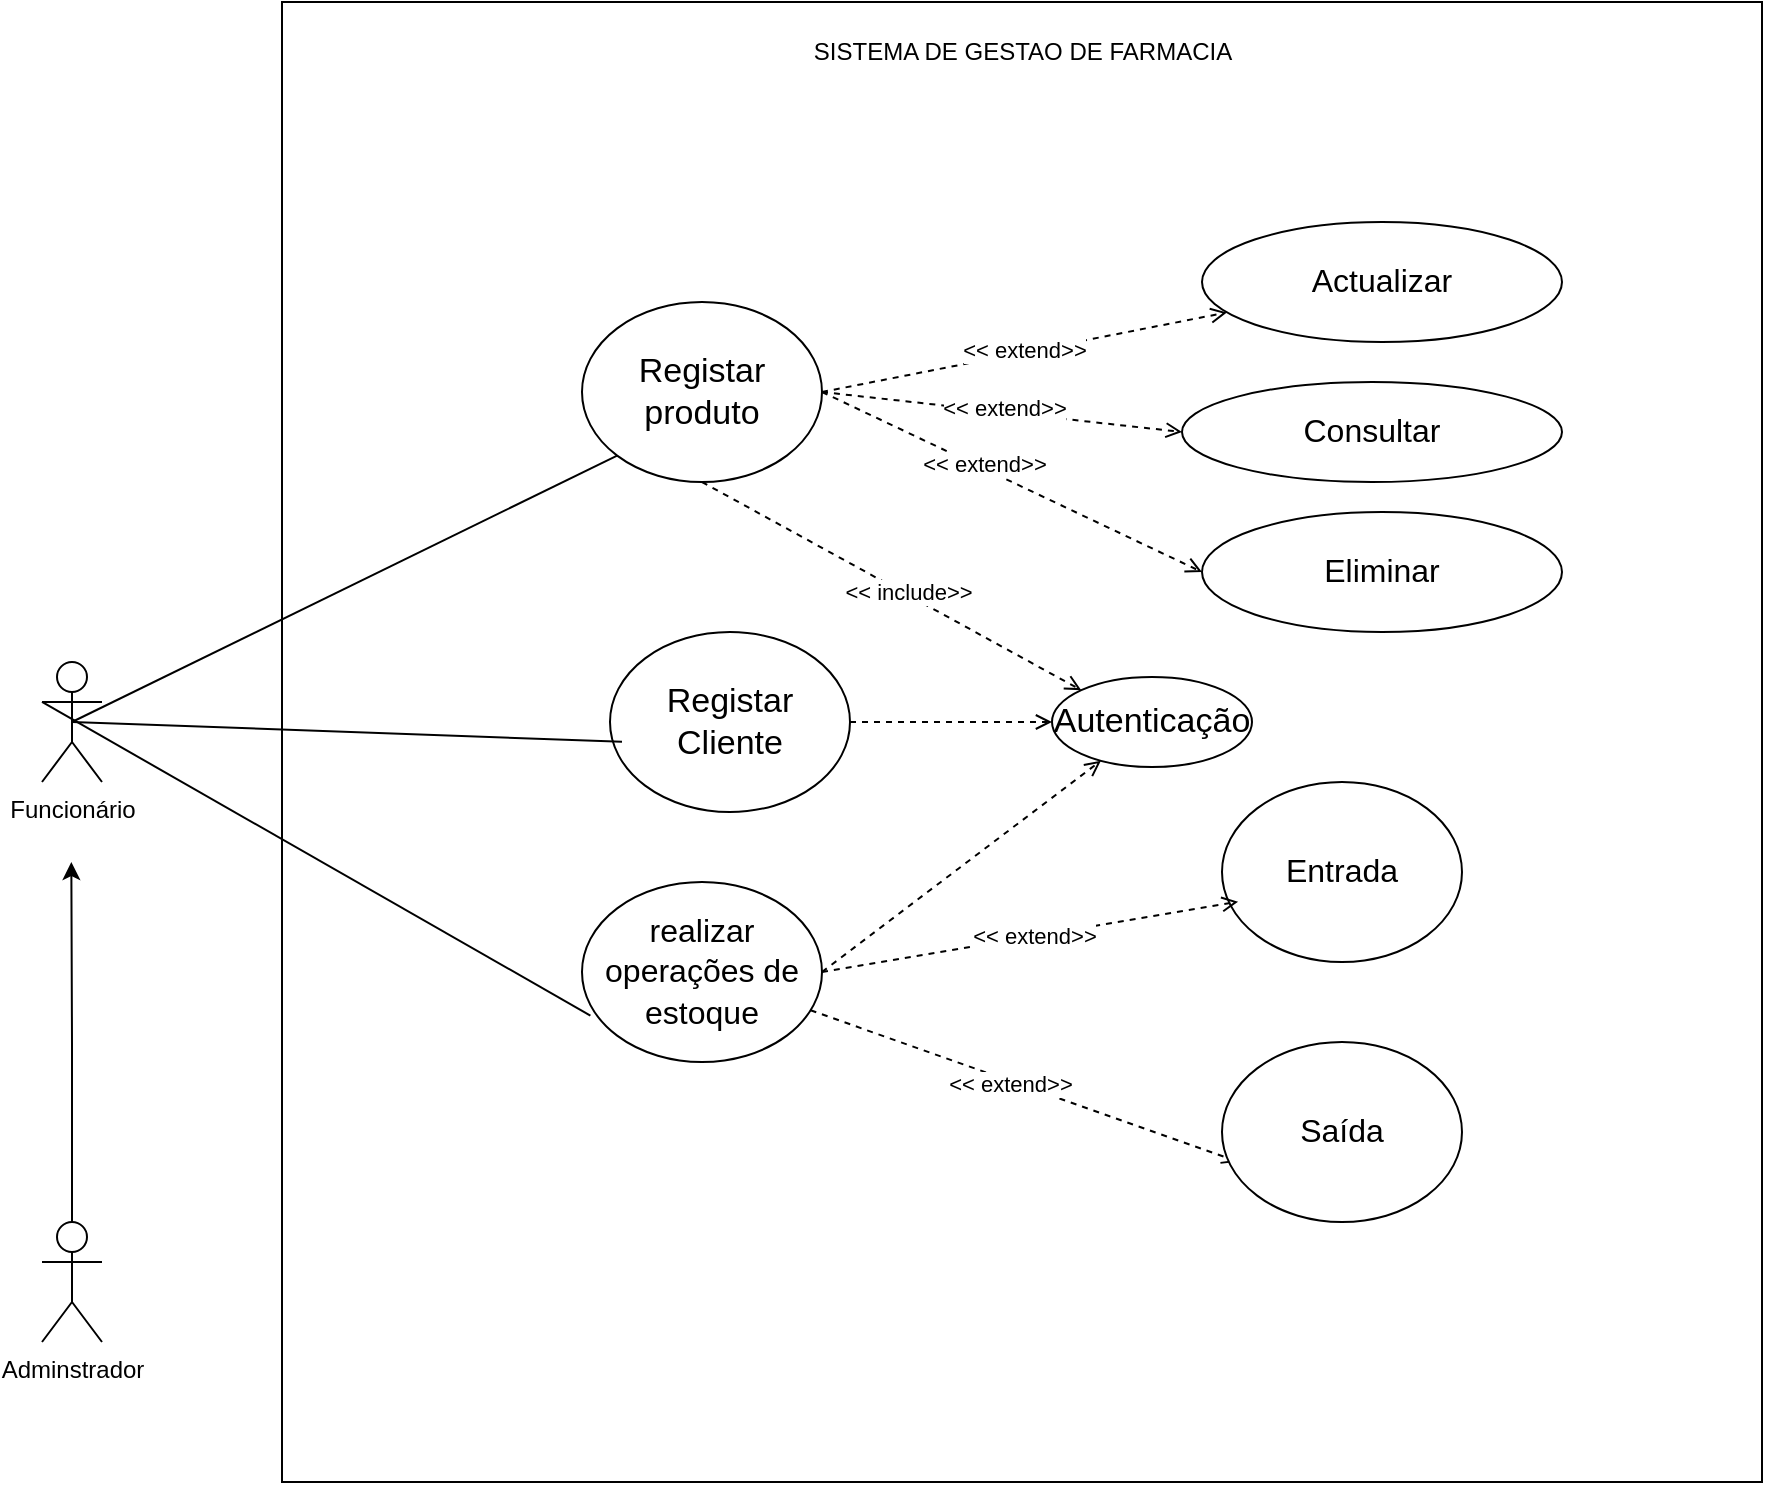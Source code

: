 <mxfile version="24.8.3">
  <diagram name="Page-1" id="w5JS02DXAzdooUKlRMxg">
    <mxGraphModel dx="1886" dy="1782" grid="1" gridSize="10" guides="1" tooltips="1" connect="1" arrows="1" fold="1" page="1" pageScale="1" pageWidth="827" pageHeight="1169" math="0" shadow="0">
      <root>
        <mxCell id="0" />
        <mxCell id="1" parent="0" />
        <mxCell id="QK76FcHwoOdLv8DVT_cV-28" value="" style="whiteSpace=wrap;html=1;aspect=fixed;fillColor=none;" vertex="1" parent="1">
          <mxGeometry x="130" y="-50" width="740" height="740" as="geometry" />
        </mxCell>
        <mxCell id="QK76FcHwoOdLv8DVT_cV-18" style="rounded=0;orthogonalLoop=1;jettySize=auto;html=1;exitX=1;exitY=0.5;exitDx=0;exitDy=0;dashed=1;endArrow=open;endFill=0;" edge="1" parent="1" source="QK76FcHwoOdLv8DVT_cV-1" target="QK76FcHwoOdLv8DVT_cV-17">
          <mxGeometry relative="1" as="geometry" />
        </mxCell>
        <mxCell id="QK76FcHwoOdLv8DVT_cV-23" value="&amp;lt;&amp;lt; extend&amp;gt;&amp;gt;" style="edgeLabel;html=1;align=center;verticalAlign=middle;resizable=0;points=[];" vertex="1" connectable="0" parent="QK76FcHwoOdLv8DVT_cV-18">
          <mxGeometry x="-0.003" y="1" relative="1" as="geometry">
            <mxPoint as="offset" />
          </mxGeometry>
        </mxCell>
        <mxCell id="QK76FcHwoOdLv8DVT_cV-21" style="rounded=0;orthogonalLoop=1;jettySize=auto;html=1;exitX=1;exitY=0.5;exitDx=0;exitDy=0;entryX=0;entryY=0.5;entryDx=0;entryDy=0;dashed=1;endArrow=open;endFill=0;" edge="1" parent="1" source="QK76FcHwoOdLv8DVT_cV-1" target="QK76FcHwoOdLv8DVT_cV-20">
          <mxGeometry relative="1" as="geometry" />
        </mxCell>
        <mxCell id="QK76FcHwoOdLv8DVT_cV-24" value="&amp;lt;&amp;lt; extend&amp;gt;&amp;gt;" style="edgeLabel;html=1;align=center;verticalAlign=middle;resizable=0;points=[];" vertex="1" connectable="0" parent="QK76FcHwoOdLv8DVT_cV-21">
          <mxGeometry x="0.007" y="2" relative="1" as="geometry">
            <mxPoint as="offset" />
          </mxGeometry>
        </mxCell>
        <mxCell id="QK76FcHwoOdLv8DVT_cV-22" style="rounded=0;orthogonalLoop=1;jettySize=auto;html=1;exitX=1;exitY=0.5;exitDx=0;exitDy=0;entryX=0;entryY=0.5;entryDx=0;entryDy=0;dashed=1;endArrow=open;endFill=0;" edge="1" parent="1" source="QK76FcHwoOdLv8DVT_cV-1" target="QK76FcHwoOdLv8DVT_cV-19">
          <mxGeometry relative="1" as="geometry" />
        </mxCell>
        <mxCell id="QK76FcHwoOdLv8DVT_cV-25" value="&amp;lt;&amp;lt; extend&amp;gt;&amp;gt;" style="edgeLabel;html=1;align=center;verticalAlign=middle;resizable=0;points=[];" vertex="1" connectable="0" parent="QK76FcHwoOdLv8DVT_cV-22">
          <mxGeometry x="-0.158" y="2" relative="1" as="geometry">
            <mxPoint as="offset" />
          </mxGeometry>
        </mxCell>
        <mxCell id="QK76FcHwoOdLv8DVT_cV-32" style="rounded=0;orthogonalLoop=1;jettySize=auto;html=1;exitX=0.5;exitY=1;exitDx=0;exitDy=0;entryX=0;entryY=0;entryDx=0;entryDy=0;endArrow=open;endFill=0;dashed=1;" edge="1" parent="1" source="QK76FcHwoOdLv8DVT_cV-1" target="QK76FcHwoOdLv8DVT_cV-31">
          <mxGeometry relative="1" as="geometry" />
        </mxCell>
        <mxCell id="QK76FcHwoOdLv8DVT_cV-35" value="&amp;lt;&amp;lt; include&amp;gt;&amp;gt;" style="edgeLabel;html=1;align=center;verticalAlign=middle;resizable=0;points=[];" vertex="1" connectable="0" parent="QK76FcHwoOdLv8DVT_cV-32">
          <mxGeometry x="0.075" y="1" relative="1" as="geometry">
            <mxPoint as="offset" />
          </mxGeometry>
        </mxCell>
        <mxCell id="QK76FcHwoOdLv8DVT_cV-1" value="Registar produto" style="ellipse;whiteSpace=wrap;html=1;fontSize=17;" vertex="1" parent="1">
          <mxGeometry x="280" y="100" width="120" height="90" as="geometry" />
        </mxCell>
        <mxCell id="QK76FcHwoOdLv8DVT_cV-5" style="rounded=0;orthogonalLoop=1;jettySize=auto;html=1;exitX=0.5;exitY=0.5;exitDx=0;exitDy=0;exitPerimeter=0;entryX=0;entryY=1;entryDx=0;entryDy=0;endArrow=none;endFill=0;" edge="1" parent="1" source="QK76FcHwoOdLv8DVT_cV-2" target="QK76FcHwoOdLv8DVT_cV-1">
          <mxGeometry relative="1" as="geometry">
            <mxPoint x="350" y="240" as="targetPoint" />
          </mxGeometry>
        </mxCell>
        <mxCell id="QK76FcHwoOdLv8DVT_cV-2" value="Funcionário" style="shape=umlActor;verticalLabelPosition=bottom;verticalAlign=top;html=1;outlineConnect=0;" vertex="1" parent="1">
          <mxGeometry x="10" y="280" width="30" height="60" as="geometry" />
        </mxCell>
        <mxCell id="QK76FcHwoOdLv8DVT_cV-7" style="edgeStyle=orthogonalEdgeStyle;rounded=0;orthogonalLoop=1;jettySize=auto;html=1;exitX=0.5;exitY=0.5;exitDx=0;exitDy=0;exitPerimeter=0;" edge="1" parent="1" source="QK76FcHwoOdLv8DVT_cV-6">
          <mxGeometry relative="1" as="geometry">
            <mxPoint x="24.667" y="380" as="targetPoint" />
          </mxGeometry>
        </mxCell>
        <mxCell id="QK76FcHwoOdLv8DVT_cV-6" value="Adminstrador" style="shape=umlActor;verticalLabelPosition=bottom;verticalAlign=top;html=1;outlineConnect=0;" vertex="1" parent="1">
          <mxGeometry x="10" y="560" width="30" height="60" as="geometry" />
        </mxCell>
        <mxCell id="QK76FcHwoOdLv8DVT_cV-33" style="rounded=0;orthogonalLoop=1;jettySize=auto;html=1;exitX=1;exitY=0.5;exitDx=0;exitDy=0;endArrow=open;endFill=0;dashed=1;" edge="1" parent="1" source="QK76FcHwoOdLv8DVT_cV-8" target="QK76FcHwoOdLv8DVT_cV-31">
          <mxGeometry relative="1" as="geometry" />
        </mxCell>
        <mxCell id="QK76FcHwoOdLv8DVT_cV-8" value="Registar Cliente" style="ellipse;whiteSpace=wrap;html=1;fontSize=17;" vertex="1" parent="1">
          <mxGeometry x="294" y="265" width="120" height="90" as="geometry" />
        </mxCell>
        <mxCell id="QK76FcHwoOdLv8DVT_cV-9" style="rounded=0;orthogonalLoop=1;jettySize=auto;html=1;exitX=0.5;exitY=0.5;exitDx=0;exitDy=0;exitPerimeter=0;entryX=0.05;entryY=0.61;entryDx=0;entryDy=0;entryPerimeter=0;endArrow=none;endFill=0;" edge="1" parent="1" source="QK76FcHwoOdLv8DVT_cV-2" target="QK76FcHwoOdLv8DVT_cV-8">
          <mxGeometry relative="1" as="geometry" />
        </mxCell>
        <mxCell id="QK76FcHwoOdLv8DVT_cV-34" style="rounded=0;orthogonalLoop=1;jettySize=auto;html=1;exitX=1;exitY=0.5;exitDx=0;exitDy=0;endArrow=open;endFill=0;dashed=1;" edge="1" parent="1" source="QK76FcHwoOdLv8DVT_cV-10" target="QK76FcHwoOdLv8DVT_cV-31">
          <mxGeometry relative="1" as="geometry" />
        </mxCell>
        <mxCell id="QK76FcHwoOdLv8DVT_cV-10" value="&lt;span id=&quot;docs-internal-guid-8933e412-7fff-4376-d042-610fba11e0b7&quot;&gt;&lt;span style=&quot;font-size: 12pt; font-family: Lexend, sans-serif; background-color: transparent; font-variant-numeric: normal; font-variant-east-asian: normal; font-variant-alternates: normal; font-variant-position: normal; vertical-align: baseline; white-space-collapse: preserve;&quot;&gt;realizar operações de estoque&lt;/span&gt;&lt;/span&gt;" style="ellipse;whiteSpace=wrap;html=1;fontSize=17;" vertex="1" parent="1">
          <mxGeometry x="280" y="390" width="120" height="90" as="geometry" />
        </mxCell>
        <mxCell id="QK76FcHwoOdLv8DVT_cV-11" style="rounded=0;orthogonalLoop=1;jettySize=auto;html=1;exitX=0;exitY=0.333;exitDx=0;exitDy=0;exitPerimeter=0;entryX=0.035;entryY=0.742;entryDx=0;entryDy=0;entryPerimeter=0;endArrow=none;endFill=0;" edge="1" parent="1" source="QK76FcHwoOdLv8DVT_cV-2" target="QK76FcHwoOdLv8DVT_cV-10">
          <mxGeometry relative="1" as="geometry" />
        </mxCell>
        <mxCell id="QK76FcHwoOdLv8DVT_cV-12" value="&lt;span id=&quot;docs-internal-guid-8933e412-7fff-4376-d042-610fba11e0b7&quot;&gt;&lt;span style=&quot;font-size: 12pt; font-family: Lexend, sans-serif; background-color: transparent; font-variant-numeric: normal; font-variant-east-asian: normal; font-variant-alternates: normal; font-variant-position: normal; vertical-align: baseline; white-space-collapse: preserve;&quot;&gt;Entrada&lt;/span&gt;&lt;/span&gt;" style="ellipse;whiteSpace=wrap;html=1;fontSize=17;" vertex="1" parent="1">
          <mxGeometry x="600" y="340" width="120" height="90" as="geometry" />
        </mxCell>
        <mxCell id="QK76FcHwoOdLv8DVT_cV-13" style="rounded=0;orthogonalLoop=1;jettySize=auto;html=1;exitX=1;exitY=0.5;exitDx=0;exitDy=0;entryX=0.067;entryY=0.665;entryDx=0;entryDy=0;entryPerimeter=0;endArrow=open;endFill=0;dashed=1;" edge="1" parent="1" source="QK76FcHwoOdLv8DVT_cV-10" target="QK76FcHwoOdLv8DVT_cV-12">
          <mxGeometry relative="1" as="geometry" />
        </mxCell>
        <mxCell id="QK76FcHwoOdLv8DVT_cV-26" value="&amp;lt;&amp;lt; extend&amp;gt;&amp;gt;" style="edgeLabel;html=1;align=center;verticalAlign=middle;resizable=0;points=[];" vertex="1" connectable="0" parent="QK76FcHwoOdLv8DVT_cV-13">
          <mxGeometry x="0.019" relative="1" as="geometry">
            <mxPoint as="offset" />
          </mxGeometry>
        </mxCell>
        <mxCell id="QK76FcHwoOdLv8DVT_cV-14" style="rounded=0;orthogonalLoop=1;jettySize=auto;html=1;entryX=0.067;entryY=0.665;entryDx=0;entryDy=0;entryPerimeter=0;endArrow=open;endFill=0;dashed=1;" edge="1" target="QK76FcHwoOdLv8DVT_cV-15" parent="1" source="QK76FcHwoOdLv8DVT_cV-10">
          <mxGeometry relative="1" as="geometry">
            <mxPoint x="390" y="555" as="sourcePoint" />
          </mxGeometry>
        </mxCell>
        <mxCell id="QK76FcHwoOdLv8DVT_cV-27" value="&amp;lt;&amp;lt; extend&amp;gt;&amp;gt;" style="edgeLabel;html=1;align=center;verticalAlign=middle;resizable=0;points=[];" vertex="1" connectable="0" parent="QK76FcHwoOdLv8DVT_cV-14">
          <mxGeometry x="-0.065" y="-1" relative="1" as="geometry">
            <mxPoint as="offset" />
          </mxGeometry>
        </mxCell>
        <mxCell id="QK76FcHwoOdLv8DVT_cV-15" value="&lt;span id=&quot;docs-internal-guid-8933e412-7fff-4376-d042-610fba11e0b7&quot;&gt;&lt;span style=&quot;font-size: 12pt; font-family: Lexend, sans-serif; background-color: transparent; font-variant-numeric: normal; font-variant-east-asian: normal; font-variant-alternates: normal; font-variant-position: normal; vertical-align: baseline; white-space-collapse: preserve;&quot;&gt;Saída&lt;/span&gt;&lt;/span&gt;" style="ellipse;whiteSpace=wrap;html=1;fontSize=17;" vertex="1" parent="1">
          <mxGeometry x="600" y="470" width="120" height="90" as="geometry" />
        </mxCell>
        <mxCell id="QK76FcHwoOdLv8DVT_cV-17" value="&lt;span id=&quot;docs-internal-guid-8933e412-7fff-4376-d042-610fba11e0b7&quot;&gt;&lt;span style=&quot;font-size: 12pt; font-family: Lexend, sans-serif; background-color: transparent; font-variant-numeric: normal; font-variant-east-asian: normal; font-variant-alternates: normal; font-variant-position: normal; vertical-align: baseline; white-space-collapse: preserve;&quot;&gt;Actualizar&lt;/span&gt;&lt;/span&gt;" style="ellipse;whiteSpace=wrap;html=1;fontSize=17;" vertex="1" parent="1">
          <mxGeometry x="590" y="60" width="180" height="60" as="geometry" />
        </mxCell>
        <mxCell id="QK76FcHwoOdLv8DVT_cV-19" value="&lt;span id=&quot;docs-internal-guid-8933e412-7fff-4376-d042-610fba11e0b7&quot;&gt;&lt;span style=&quot;font-size: 12pt; font-family: Lexend, sans-serif; background-color: transparent; font-variant-numeric: normal; font-variant-east-asian: normal; font-variant-alternates: normal; font-variant-position: normal; vertical-align: baseline; white-space-collapse: preserve;&quot;&gt;Eliminar&lt;/span&gt;&lt;/span&gt;" style="ellipse;whiteSpace=wrap;html=1;fontSize=17;" vertex="1" parent="1">
          <mxGeometry x="590" y="205" width="180" height="60" as="geometry" />
        </mxCell>
        <mxCell id="QK76FcHwoOdLv8DVT_cV-20" value="&lt;span id=&quot;docs-internal-guid-8933e412-7fff-4376-d042-610fba11e0b7&quot;&gt;&lt;span style=&quot;font-size: 12pt; font-family: Lexend, sans-serif; background-color: transparent; font-variant-numeric: normal; font-variant-east-asian: normal; font-variant-alternates: normal; font-variant-position: normal; vertical-align: baseline; white-space-collapse: preserve;&quot;&gt;Consultar&lt;/span&gt;&lt;/span&gt;" style="ellipse;whiteSpace=wrap;html=1;fontSize=17;" vertex="1" parent="1">
          <mxGeometry x="580" y="140" width="190" height="50" as="geometry" />
        </mxCell>
        <mxCell id="QK76FcHwoOdLv8DVT_cV-29" value="SISTEMA DE GESTAO DE FARMACIA" style="text;html=1;align=center;verticalAlign=middle;resizable=0;points=[];autosize=1;strokeColor=none;fillColor=none;" vertex="1" parent="1">
          <mxGeometry x="385" y="-40" width="230" height="30" as="geometry" />
        </mxCell>
        <mxCell id="QK76FcHwoOdLv8DVT_cV-31" value="Autenticação" style="ellipse;whiteSpace=wrap;html=1;fontSize=17;" vertex="1" parent="1">
          <mxGeometry x="515" y="287.5" width="100" height="45" as="geometry" />
        </mxCell>
      </root>
    </mxGraphModel>
  </diagram>
</mxfile>
